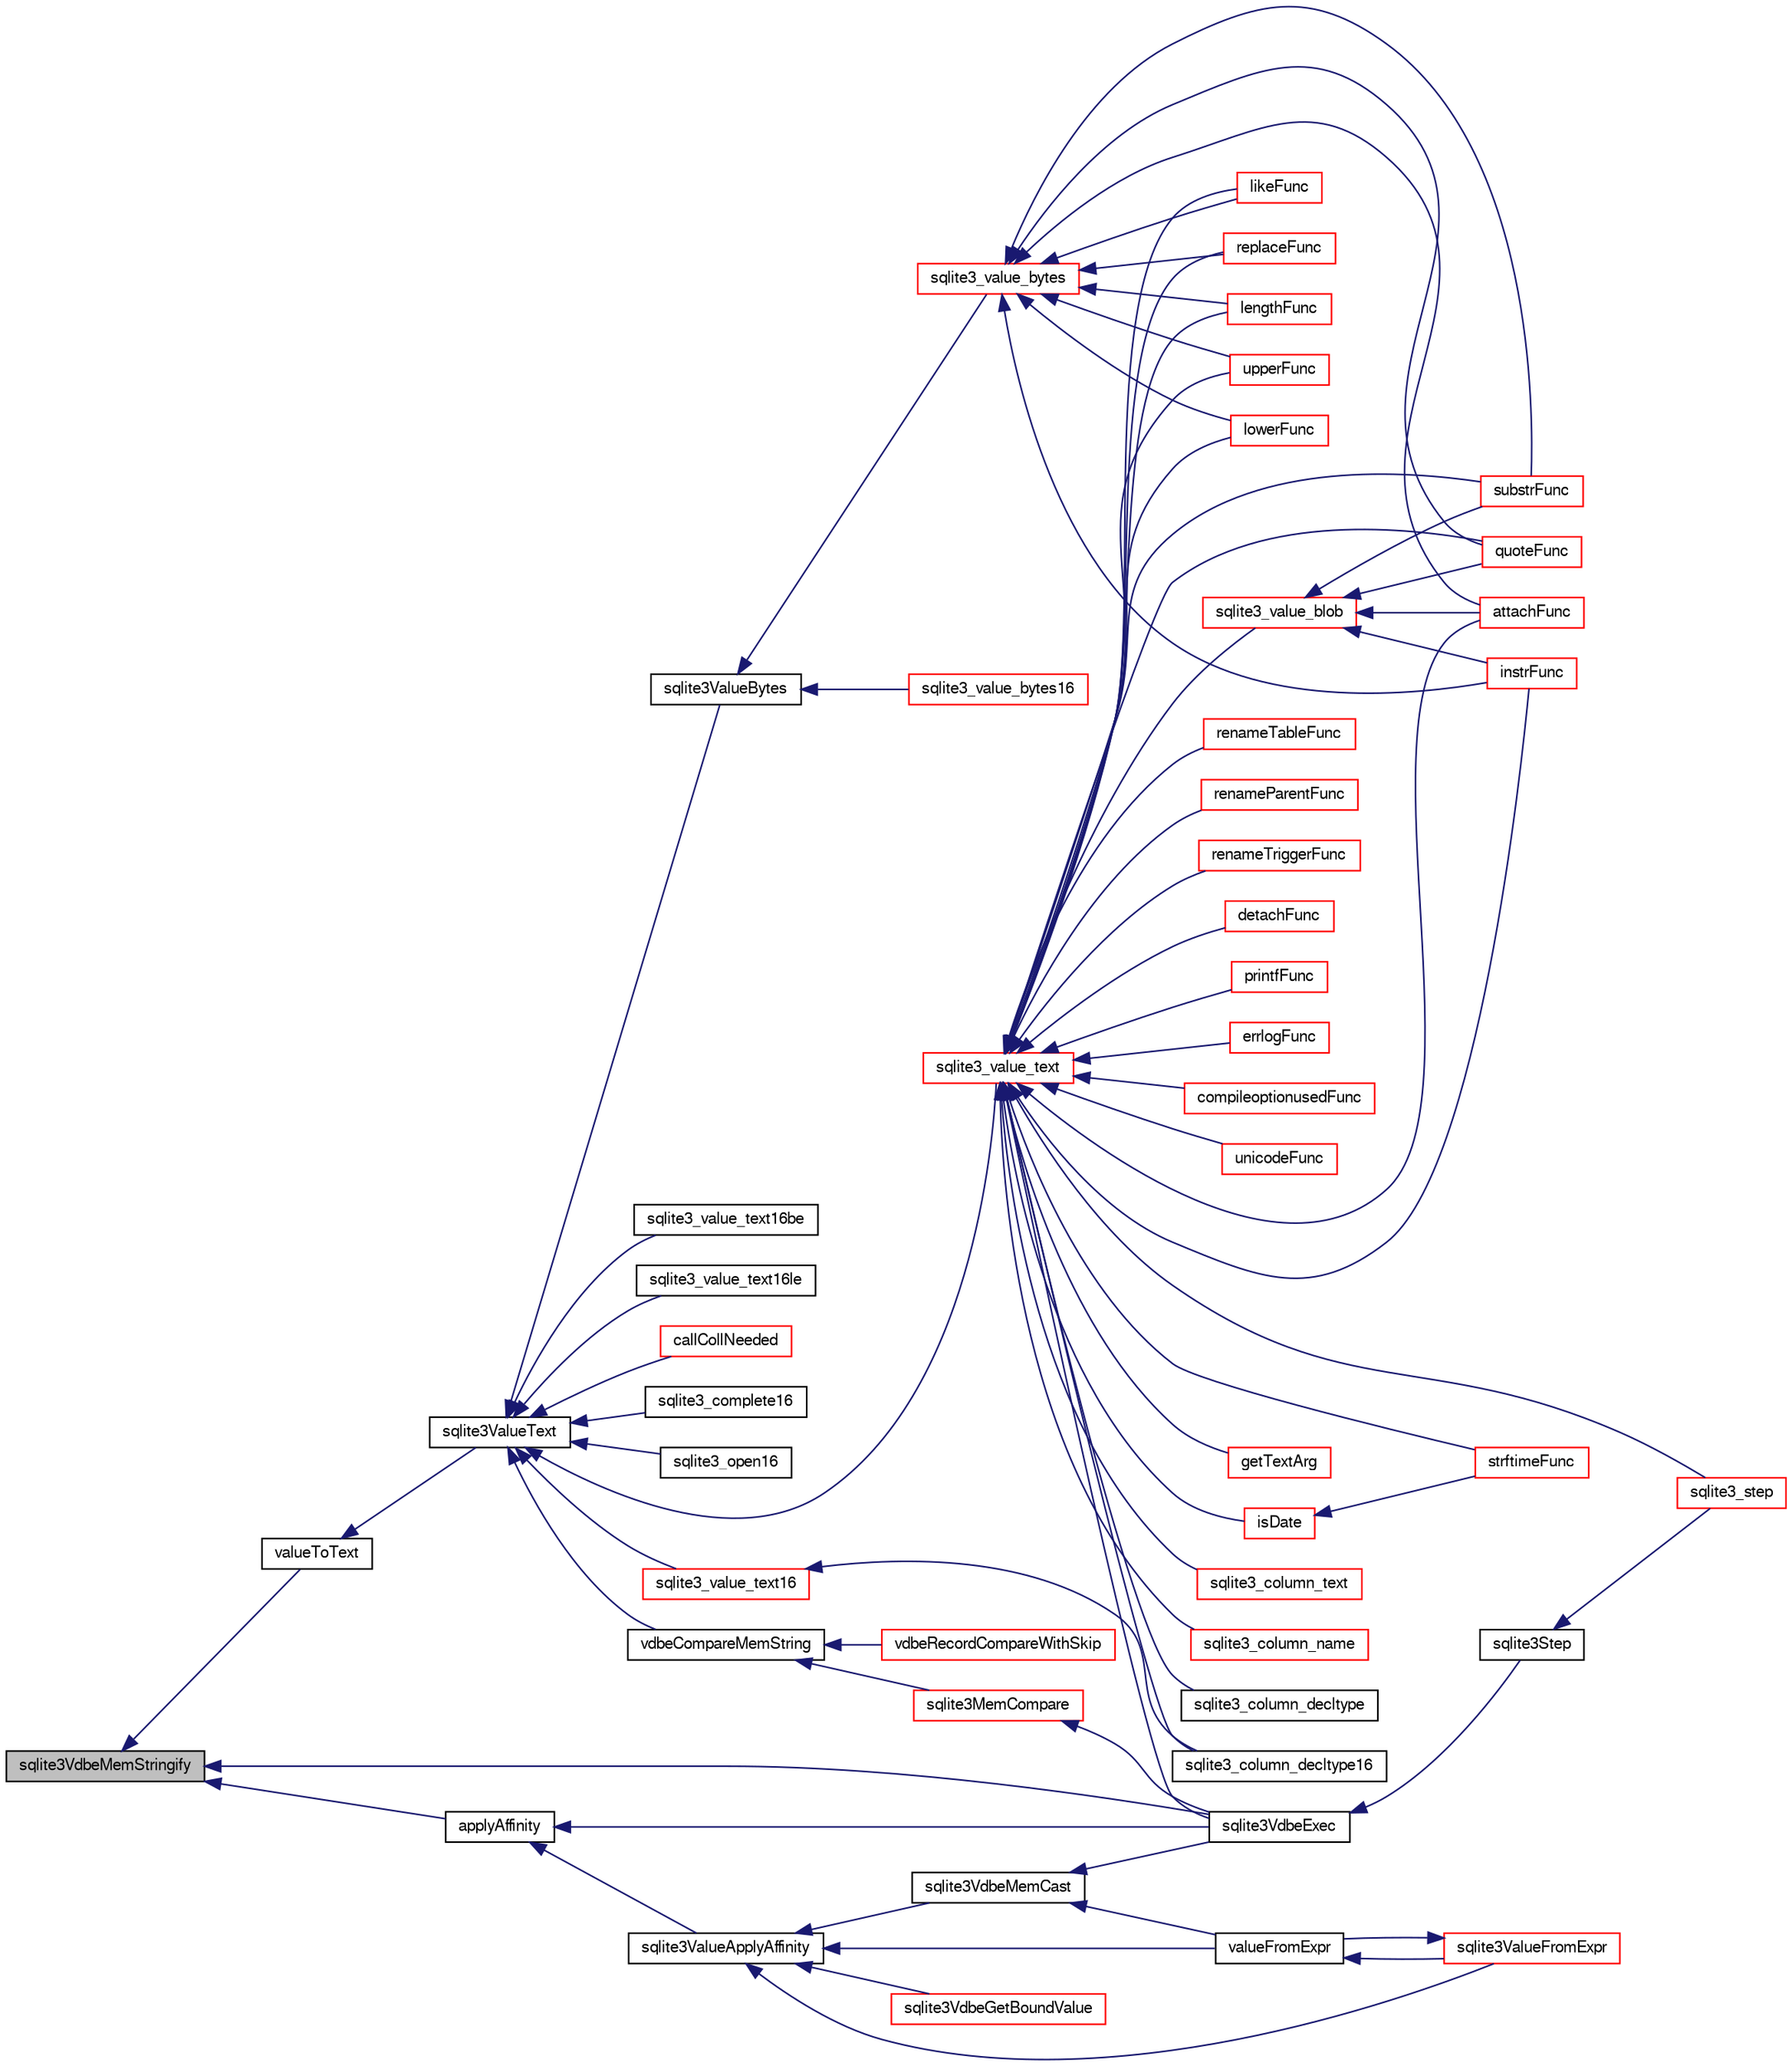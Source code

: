 digraph "sqlite3VdbeMemStringify"
{
  edge [fontname="FreeSans",fontsize="10",labelfontname="FreeSans",labelfontsize="10"];
  node [fontname="FreeSans",fontsize="10",shape=record];
  rankdir="LR";
  Node782088 [label="sqlite3VdbeMemStringify",height=0.2,width=0.4,color="black", fillcolor="grey75", style="filled", fontcolor="black"];
  Node782088 -> Node782089 [dir="back",color="midnightblue",fontsize="10",style="solid",fontname="FreeSans"];
  Node782089 [label="valueToText",height=0.2,width=0.4,color="black", fillcolor="white", style="filled",URL="$sqlite3_8c.html#abded1c4848e5c5901949c02af499044c"];
  Node782089 -> Node782090 [dir="back",color="midnightblue",fontsize="10",style="solid",fontname="FreeSans"];
  Node782090 [label="sqlite3ValueText",height=0.2,width=0.4,color="black", fillcolor="white", style="filled",URL="$sqlite3_8c.html#ad567a94e52d1adf81f4857fdba00a59b"];
  Node782090 -> Node782091 [dir="back",color="midnightblue",fontsize="10",style="solid",fontname="FreeSans"];
  Node782091 [label="sqlite3ValueBytes",height=0.2,width=0.4,color="black", fillcolor="white", style="filled",URL="$sqlite3_8c.html#a2eac906bf499092dbbbfbb47ae75ad06"];
  Node782091 -> Node782092 [dir="back",color="midnightblue",fontsize="10",style="solid",fontname="FreeSans"];
  Node782092 [label="sqlite3_value_bytes",height=0.2,width=0.4,color="red", fillcolor="white", style="filled",URL="$sqlite3_8h.html#aee6da873358a81b4bbbe1284f157b146"];
  Node782092 -> Node782123 [dir="back",color="midnightblue",fontsize="10",style="solid",fontname="FreeSans"];
  Node782123 [label="attachFunc",height=0.2,width=0.4,color="red", fillcolor="white", style="filled",URL="$sqlite3_8c.html#a69cb751a7da501b9a0aa37e0d7c3eaf7"];
  Node782092 -> Node782356 [dir="back",color="midnightblue",fontsize="10",style="solid",fontname="FreeSans"];
  Node782356 [label="lengthFunc",height=0.2,width=0.4,color="red", fillcolor="white", style="filled",URL="$sqlite3_8c.html#affdabf006c37c26a1c3e325badb83546"];
  Node782092 -> Node782863 [dir="back",color="midnightblue",fontsize="10",style="solid",fontname="FreeSans"];
  Node782863 [label="instrFunc",height=0.2,width=0.4,color="red", fillcolor="white", style="filled",URL="$sqlite3_8c.html#a8f86ca540b92ac28aaefaa126170cf8c"];
  Node782092 -> Node782813 [dir="back",color="midnightblue",fontsize="10",style="solid",fontname="FreeSans"];
  Node782813 [label="substrFunc",height=0.2,width=0.4,color="red", fillcolor="white", style="filled",URL="$sqlite3_8c.html#a8a8739d9af5589338113371e440b2734"];
  Node782092 -> Node782816 [dir="back",color="midnightblue",fontsize="10",style="solid",fontname="FreeSans"];
  Node782816 [label="upperFunc",height=0.2,width=0.4,color="red", fillcolor="white", style="filled",URL="$sqlite3_8c.html#a8f26e491f9fd893cdb476c577f39f260"];
  Node782092 -> Node782817 [dir="back",color="midnightblue",fontsize="10",style="solid",fontname="FreeSans"];
  Node782817 [label="lowerFunc",height=0.2,width=0.4,color="red", fillcolor="white", style="filled",URL="$sqlite3_8c.html#a37a07e2d7c0cb4c521e9c334596c89a7"];
  Node782092 -> Node782833 [dir="back",color="midnightblue",fontsize="10",style="solid",fontname="FreeSans"];
  Node782833 [label="likeFunc",height=0.2,width=0.4,color="red", fillcolor="white", style="filled",URL="$sqlite3_8c.html#a066cc91be49c444497acfa7f2e7dfbd3"];
  Node782092 -> Node782716 [dir="back",color="midnightblue",fontsize="10",style="solid",fontname="FreeSans"];
  Node782716 [label="quoteFunc",height=0.2,width=0.4,color="red", fillcolor="white", style="filled",URL="$sqlite3_8c.html#a8e64c0ef376144dfad6a4a3d499056b8"];
  Node782092 -> Node782793 [dir="back",color="midnightblue",fontsize="10",style="solid",fontname="FreeSans"];
  Node782793 [label="replaceFunc",height=0.2,width=0.4,color="red", fillcolor="white", style="filled",URL="$sqlite3_8c.html#a752b98a7c55d204c397a4902b49b1ce4"];
  Node782091 -> Node782914 [dir="back",color="midnightblue",fontsize="10",style="solid",fontname="FreeSans"];
  Node782914 [label="sqlite3_value_bytes16",height=0.2,width=0.4,color="red", fillcolor="white", style="filled",URL="$sqlite3_8h.html#a71c25f7d8ae1cedf94aa4b09d9ff6de2"];
  Node782090 -> Node782916 [dir="back",color="midnightblue",fontsize="10",style="solid",fontname="FreeSans"];
  Node782916 [label="vdbeCompareMemString",height=0.2,width=0.4,color="black", fillcolor="white", style="filled",URL="$sqlite3_8c.html#afc618ccf0c8dc5c4de68c35c8b1613c1"];
  Node782916 -> Node782917 [dir="back",color="midnightblue",fontsize="10",style="solid",fontname="FreeSans"];
  Node782917 [label="sqlite3MemCompare",height=0.2,width=0.4,color="red", fillcolor="white", style="filled",URL="$sqlite3_8c.html#a89fc02818dc8eb6be452ea408164b5e3"];
  Node782917 -> Node782096 [dir="back",color="midnightblue",fontsize="10",style="solid",fontname="FreeSans"];
  Node782096 [label="sqlite3VdbeExec",height=0.2,width=0.4,color="black", fillcolor="white", style="filled",URL="$sqlite3_8c.html#a8ce40a614bdc56719c4d642b1e4dfb21"];
  Node782096 -> Node782097 [dir="back",color="midnightblue",fontsize="10",style="solid",fontname="FreeSans"];
  Node782097 [label="sqlite3Step",height=0.2,width=0.4,color="black", fillcolor="white", style="filled",URL="$sqlite3_8c.html#a3f2872e873e2758a4beedad1d5113554"];
  Node782097 -> Node782098 [dir="back",color="midnightblue",fontsize="10",style="solid",fontname="FreeSans"];
  Node782098 [label="sqlite3_step",height=0.2,width=0.4,color="red", fillcolor="white", style="filled",URL="$sqlite3_8h.html#ac1e491ce36b7471eb28387f7d3c74334"];
  Node782916 -> Node782944 [dir="back",color="midnightblue",fontsize="10",style="solid",fontname="FreeSans"];
  Node782944 [label="vdbeRecordCompareWithSkip",height=0.2,width=0.4,color="red", fillcolor="white", style="filled",URL="$sqlite3_8c.html#a3e4bfdbbc6a8b6120c6df742e0720078"];
  Node782090 -> Node782949 [dir="back",color="midnightblue",fontsize="10",style="solid",fontname="FreeSans"];
  Node782949 [label="sqlite3_value_text",height=0.2,width=0.4,color="red", fillcolor="white", style="filled",URL="$sqlite3_8h.html#a78e024c17b349c4d40fd82d0e02a4a2c"];
  Node782949 -> Node782830 [dir="back",color="midnightblue",fontsize="10",style="solid",fontname="FreeSans"];
  Node782830 [label="isDate",height=0.2,width=0.4,color="red", fillcolor="white", style="filled",URL="$sqlite3_8c.html#a88586fabfb5a2ee248ccf6f5dfb90904"];
  Node782830 -> Node782677 [dir="back",color="midnightblue",fontsize="10",style="solid",fontname="FreeSans"];
  Node782677 [label="strftimeFunc",height=0.2,width=0.4,color="red", fillcolor="white", style="filled",URL="$sqlite3_8c.html#af531defbf93ba3aef96decedeafb344f"];
  Node782949 -> Node782677 [dir="back",color="midnightblue",fontsize="10",style="solid",fontname="FreeSans"];
  Node782949 -> Node782950 [dir="back",color="midnightblue",fontsize="10",style="solid",fontname="FreeSans"];
  Node782950 [label="getTextArg",height=0.2,width=0.4,color="red", fillcolor="white", style="filled",URL="$sqlite3_8c.html#afbb41850423ef20071cefaab0431e04d"];
  Node782949 -> Node782861 [dir="back",color="midnightblue",fontsize="10",style="solid",fontname="FreeSans"];
  Node782861 [label="sqlite3_value_blob",height=0.2,width=0.4,color="red", fillcolor="white", style="filled",URL="$sqlite3_8h.html#ad1fe791079db4f1e36cabe30f66b0ad5"];
  Node782861 -> Node782123 [dir="back",color="midnightblue",fontsize="10",style="solid",fontname="FreeSans"];
  Node782861 -> Node782863 [dir="back",color="midnightblue",fontsize="10",style="solid",fontname="FreeSans"];
  Node782861 -> Node782813 [dir="back",color="midnightblue",fontsize="10",style="solid",fontname="FreeSans"];
  Node782861 -> Node782716 [dir="back",color="midnightblue",fontsize="10",style="solid",fontname="FreeSans"];
  Node782949 -> Node782098 [dir="back",color="midnightblue",fontsize="10",style="solid",fontname="FreeSans"];
  Node782949 -> Node782951 [dir="back",color="midnightblue",fontsize="10",style="solid",fontname="FreeSans"];
  Node782951 [label="sqlite3_column_text",height=0.2,width=0.4,color="red", fillcolor="white", style="filled",URL="$sqlite3_8h.html#a2f04c4c4fcf17f6e866236cce8c0d426"];
  Node782949 -> Node782952 [dir="back",color="midnightblue",fontsize="10",style="solid",fontname="FreeSans"];
  Node782952 [label="sqlite3_column_name",height=0.2,width=0.4,color="red", fillcolor="white", style="filled",URL="$sqlite3_8h.html#a01def208cc0075b490ec34c00e7b4294"];
  Node782949 -> Node782953 [dir="back",color="midnightblue",fontsize="10",style="solid",fontname="FreeSans"];
  Node782953 [label="sqlite3_column_decltype",height=0.2,width=0.4,color="black", fillcolor="white", style="filled",URL="$sqlite3_8h.html#a3cdf5e63589b1235030b6ad95f03d83b"];
  Node782949 -> Node782954 [dir="back",color="midnightblue",fontsize="10",style="solid",fontname="FreeSans"];
  Node782954 [label="sqlite3_column_decltype16",height=0.2,width=0.4,color="black", fillcolor="white", style="filled",URL="$sqlite3_8h.html#a73da44139548b1d8951c84ae59d3c12e"];
  Node782949 -> Node782096 [dir="back",color="midnightblue",fontsize="10",style="solid",fontname="FreeSans"];
  Node782949 -> Node782593 [dir="back",color="midnightblue",fontsize="10",style="solid",fontname="FreeSans"];
  Node782593 [label="renameTableFunc",height=0.2,width=0.4,color="red", fillcolor="white", style="filled",URL="$sqlite3_8c.html#aad60fbd27dbc13ef0d06ac3f2d2fc594"];
  Node782949 -> Node782595 [dir="back",color="midnightblue",fontsize="10",style="solid",fontname="FreeSans"];
  Node782595 [label="renameParentFunc",height=0.2,width=0.4,color="red", fillcolor="white", style="filled",URL="$sqlite3_8c.html#a8d4f2e761693277684d0a9b45812b73d"];
  Node782949 -> Node782596 [dir="back",color="midnightblue",fontsize="10",style="solid",fontname="FreeSans"];
  Node782596 [label="renameTriggerFunc",height=0.2,width=0.4,color="red", fillcolor="white", style="filled",URL="$sqlite3_8c.html#ad20a735ddb4907a5d46c017da75a3a12"];
  Node782949 -> Node782123 [dir="back",color="midnightblue",fontsize="10",style="solid",fontname="FreeSans"];
  Node782949 -> Node782309 [dir="back",color="midnightblue",fontsize="10",style="solid",fontname="FreeSans"];
  Node782309 [label="detachFunc",height=0.2,width=0.4,color="red", fillcolor="white", style="filled",URL="$sqlite3_8c.html#a2b3dd04cb87abd088926ab0082a60b77"];
  Node782949 -> Node782356 [dir="back",color="midnightblue",fontsize="10",style="solid",fontname="FreeSans"];
  Node782949 -> Node782863 [dir="back",color="midnightblue",fontsize="10",style="solid",fontname="FreeSans"];
  Node782949 -> Node782766 [dir="back",color="midnightblue",fontsize="10",style="solid",fontname="FreeSans"];
  Node782766 [label="printfFunc",height=0.2,width=0.4,color="red", fillcolor="white", style="filled",URL="$sqlite3_8c.html#a80ca21d434c7c5b6668bee721331dda8"];
  Node782949 -> Node782813 [dir="back",color="midnightblue",fontsize="10",style="solid",fontname="FreeSans"];
  Node782949 -> Node782816 [dir="back",color="midnightblue",fontsize="10",style="solid",fontname="FreeSans"];
  Node782949 -> Node782817 [dir="back",color="midnightblue",fontsize="10",style="solid",fontname="FreeSans"];
  Node782949 -> Node782833 [dir="back",color="midnightblue",fontsize="10",style="solid",fontname="FreeSans"];
  Node782949 -> Node782760 [dir="back",color="midnightblue",fontsize="10",style="solid",fontname="FreeSans"];
  Node782760 [label="errlogFunc",height=0.2,width=0.4,color="red", fillcolor="white", style="filled",URL="$sqlite3_8c.html#a56d5c8e1f0a43e4c9f8864c27065393f"];
  Node782949 -> Node782955 [dir="back",color="midnightblue",fontsize="10",style="solid",fontname="FreeSans"];
  Node782955 [label="compileoptionusedFunc",height=0.2,width=0.4,color="red", fillcolor="white", style="filled",URL="$sqlite3_8c.html#ab8caa7140383f5e738f29c859232145f"];
  Node782949 -> Node782716 [dir="back",color="midnightblue",fontsize="10",style="solid",fontname="FreeSans"];
  Node782949 -> Node782956 [dir="back",color="midnightblue",fontsize="10",style="solid",fontname="FreeSans"];
  Node782956 [label="unicodeFunc",height=0.2,width=0.4,color="red", fillcolor="white", style="filled",URL="$sqlite3_8c.html#a1d3d012cbe2276d8d713be80884db355"];
  Node782949 -> Node782793 [dir="back",color="midnightblue",fontsize="10",style="solid",fontname="FreeSans"];
  Node782090 -> Node782957 [dir="back",color="midnightblue",fontsize="10",style="solid",fontname="FreeSans"];
  Node782957 [label="sqlite3_value_text16",height=0.2,width=0.4,color="red", fillcolor="white", style="filled",URL="$sqlite3_8h.html#ae934ba629bb0e085a2de4802990f00d1"];
  Node782957 -> Node782954 [dir="back",color="midnightblue",fontsize="10",style="solid",fontname="FreeSans"];
  Node782090 -> Node782960 [dir="back",color="midnightblue",fontsize="10",style="solid",fontname="FreeSans"];
  Node782960 [label="sqlite3_value_text16be",height=0.2,width=0.4,color="black", fillcolor="white", style="filled",URL="$sqlite3_8h.html#af229071bebf3bca9a34476e439bb2d6f"];
  Node782090 -> Node782961 [dir="back",color="midnightblue",fontsize="10",style="solid",fontname="FreeSans"];
  Node782961 [label="sqlite3_value_text16le",height=0.2,width=0.4,color="black", fillcolor="white", style="filled",URL="$sqlite3_8h.html#a7077f9814bbfd409d14ed77ea35e5d86"];
  Node782090 -> Node782804 [dir="back",color="midnightblue",fontsize="10",style="solid",fontname="FreeSans"];
  Node782804 [label="callCollNeeded",height=0.2,width=0.4,color="red", fillcolor="white", style="filled",URL="$sqlite3_8c.html#a4b69d70c8956d161ab4ec05d87ae1054"];
  Node782090 -> Node782805 [dir="back",color="midnightblue",fontsize="10",style="solid",fontname="FreeSans"];
  Node782805 [label="sqlite3_complete16",height=0.2,width=0.4,color="black", fillcolor="white", style="filled",URL="$sqlite3_8h.html#a3260341c2ef82787acca48414a1d03a1"];
  Node782090 -> Node782332 [dir="back",color="midnightblue",fontsize="10",style="solid",fontname="FreeSans"];
  Node782332 [label="sqlite3_open16",height=0.2,width=0.4,color="black", fillcolor="white", style="filled",URL="$sqlite3_8h.html#adbc401bb96713f32e553db32f6f3ca33"];
  Node782088 -> Node782962 [dir="back",color="midnightblue",fontsize="10",style="solid",fontname="FreeSans"];
  Node782962 [label="applyAffinity",height=0.2,width=0.4,color="black", fillcolor="white", style="filled",URL="$sqlite3_8c.html#a9ed2c1bcefa8734a1c341ba28a785486"];
  Node782962 -> Node782963 [dir="back",color="midnightblue",fontsize="10",style="solid",fontname="FreeSans"];
  Node782963 [label="sqlite3ValueApplyAffinity",height=0.2,width=0.4,color="black", fillcolor="white", style="filled",URL="$sqlite3_8c.html#a535535f08aaaba2ebdf49ada6aca6fac"];
  Node782963 -> Node782964 [dir="back",color="midnightblue",fontsize="10",style="solid",fontname="FreeSans"];
  Node782964 [label="sqlite3VdbeMemCast",height=0.2,width=0.4,color="black", fillcolor="white", style="filled",URL="$sqlite3_8c.html#a2e5bfc1911e317ae456d2cea24c2a0d5"];
  Node782964 -> Node782545 [dir="back",color="midnightblue",fontsize="10",style="solid",fontname="FreeSans"];
  Node782545 [label="valueFromExpr",height=0.2,width=0.4,color="black", fillcolor="white", style="filled",URL="$sqlite3_8c.html#a08f91b27c0189e8b5bcdea6537466b7c"];
  Node782545 -> Node782546 [dir="back",color="midnightblue",fontsize="10",style="solid",fontname="FreeSans"];
  Node782546 [label="sqlite3ValueFromExpr",height=0.2,width=0.4,color="red", fillcolor="white", style="filled",URL="$sqlite3_8c.html#af103c812684544760641a1cd4d9745df"];
  Node782546 -> Node782545 [dir="back",color="midnightblue",fontsize="10",style="solid",fontname="FreeSans"];
  Node782964 -> Node782096 [dir="back",color="midnightblue",fontsize="10",style="solid",fontname="FreeSans"];
  Node782963 -> Node782545 [dir="back",color="midnightblue",fontsize="10",style="solid",fontname="FreeSans"];
  Node782963 -> Node782546 [dir="back",color="midnightblue",fontsize="10",style="solid",fontname="FreeSans"];
  Node782963 -> Node782856 [dir="back",color="midnightblue",fontsize="10",style="solid",fontname="FreeSans"];
  Node782856 [label="sqlite3VdbeGetBoundValue",height=0.2,width=0.4,color="red", fillcolor="white", style="filled",URL="$sqlite3_8c.html#a4a816e353a950be4e752c157eb7437b5"];
  Node782962 -> Node782096 [dir="back",color="midnightblue",fontsize="10",style="solid",fontname="FreeSans"];
  Node782088 -> Node782096 [dir="back",color="midnightblue",fontsize="10",style="solid",fontname="FreeSans"];
}
